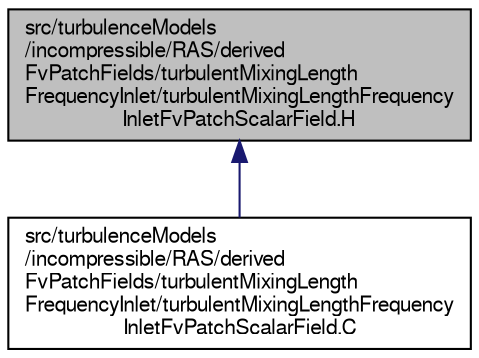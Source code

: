 digraph "src/turbulenceModels/incompressible/RAS/derivedFvPatchFields/turbulentMixingLengthFrequencyInlet/turbulentMixingLengthFrequencyInletFvPatchScalarField.H"
{
  bgcolor="transparent";
  edge [fontname="FreeSans",fontsize="10",labelfontname="FreeSans",labelfontsize="10"];
  node [fontname="FreeSans",fontsize="10",shape=record];
  Node190 [label="src/turbulenceModels\l/incompressible/RAS/derived\lFvPatchFields/turbulentMixingLength\lFrequencyInlet/turbulentMixingLengthFrequency\lInletFvPatchScalarField.H",height=0.2,width=0.4,color="black", fillcolor="grey75", style="filled", fontcolor="black"];
  Node190 -> Node191 [dir="back",color="midnightblue",fontsize="10",style="solid",fontname="FreeSans"];
  Node191 [label="src/turbulenceModels\l/incompressible/RAS/derived\lFvPatchFields/turbulentMixingLength\lFrequencyInlet/turbulentMixingLengthFrequency\lInletFvPatchScalarField.C",height=0.2,width=0.4,color="black",URL="$a39950.html"];
}
